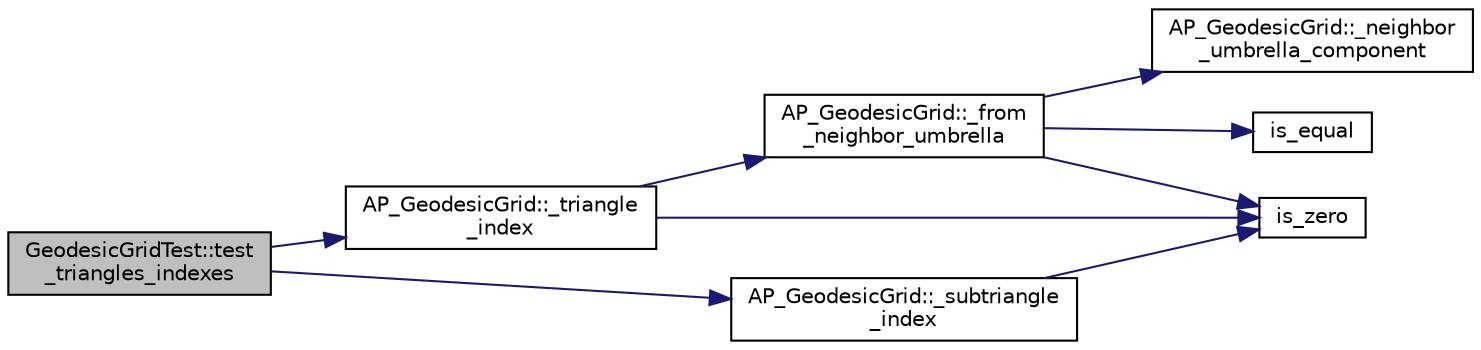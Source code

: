digraph "GeodesicGridTest::test_triangles_indexes"
{
 // INTERACTIVE_SVG=YES
  edge [fontname="Helvetica",fontsize="10",labelfontname="Helvetica",labelfontsize="10"];
  node [fontname="Helvetica",fontsize="10",shape=record];
  rankdir="LR";
  Node1 [label="GeodesicGridTest::test\l_triangles_indexes",height=0.2,width=0.4,color="black", fillcolor="grey75", style="filled", fontcolor="black"];
  Node1 -> Node2 [color="midnightblue",fontsize="10",style="solid",fontname="Helvetica"];
  Node2 [label="AP_GeodesicGrid::_triangle\l_index",height=0.2,width=0.4,color="black", fillcolor="white", style="filled",URL="$structAP__GeodesicGrid.html#a921673acc94e62b37884907d79b44051"];
  Node2 -> Node3 [color="midnightblue",fontsize="10",style="solid",fontname="Helvetica"];
  Node3 [label="is_zero",height=0.2,width=0.4,color="black", fillcolor="white", style="filled",URL="$AP__Math_8h.html#a2a12cce483e9b870da70d30406d82c60"];
  Node2 -> Node4 [color="midnightblue",fontsize="10",style="solid",fontname="Helvetica"];
  Node4 [label="AP_GeodesicGrid::_from\l_neighbor_umbrella",height=0.2,width=0.4,color="black", fillcolor="white", style="filled",URL="$structAP__GeodesicGrid.html#a4bd78a9f6ebb48ca1e67d6580a7fe86e"];
  Node4 -> Node5 [color="midnightblue",fontsize="10",style="solid",fontname="Helvetica"];
  Node5 [label="is_equal",height=0.2,width=0.4,color="black", fillcolor="white", style="filled",URL="$AP__Math_8cpp.html#accbd9f8bbc0adacd51efa66fad490c24"];
  Node4 -> Node6 [color="midnightblue",fontsize="10",style="solid",fontname="Helvetica"];
  Node6 [label="AP_GeodesicGrid::_neighbor\l_umbrella_component",height=0.2,width=0.4,color="black", fillcolor="white", style="filled",URL="$structAP__GeodesicGrid.html#ad239aec9f7cd77fc6a6755584743fe0b"];
  Node4 -> Node3 [color="midnightblue",fontsize="10",style="solid",fontname="Helvetica"];
  Node1 -> Node7 [color="midnightblue",fontsize="10",style="solid",fontname="Helvetica"];
  Node7 [label="AP_GeodesicGrid::_subtriangle\l_index",height=0.2,width=0.4,color="black", fillcolor="white", style="filled",URL="$structAP__GeodesicGrid.html#a501aa54c7e9f5cb28685f44058994584"];
  Node7 -> Node3 [color="midnightblue",fontsize="10",style="solid",fontname="Helvetica"];
}
